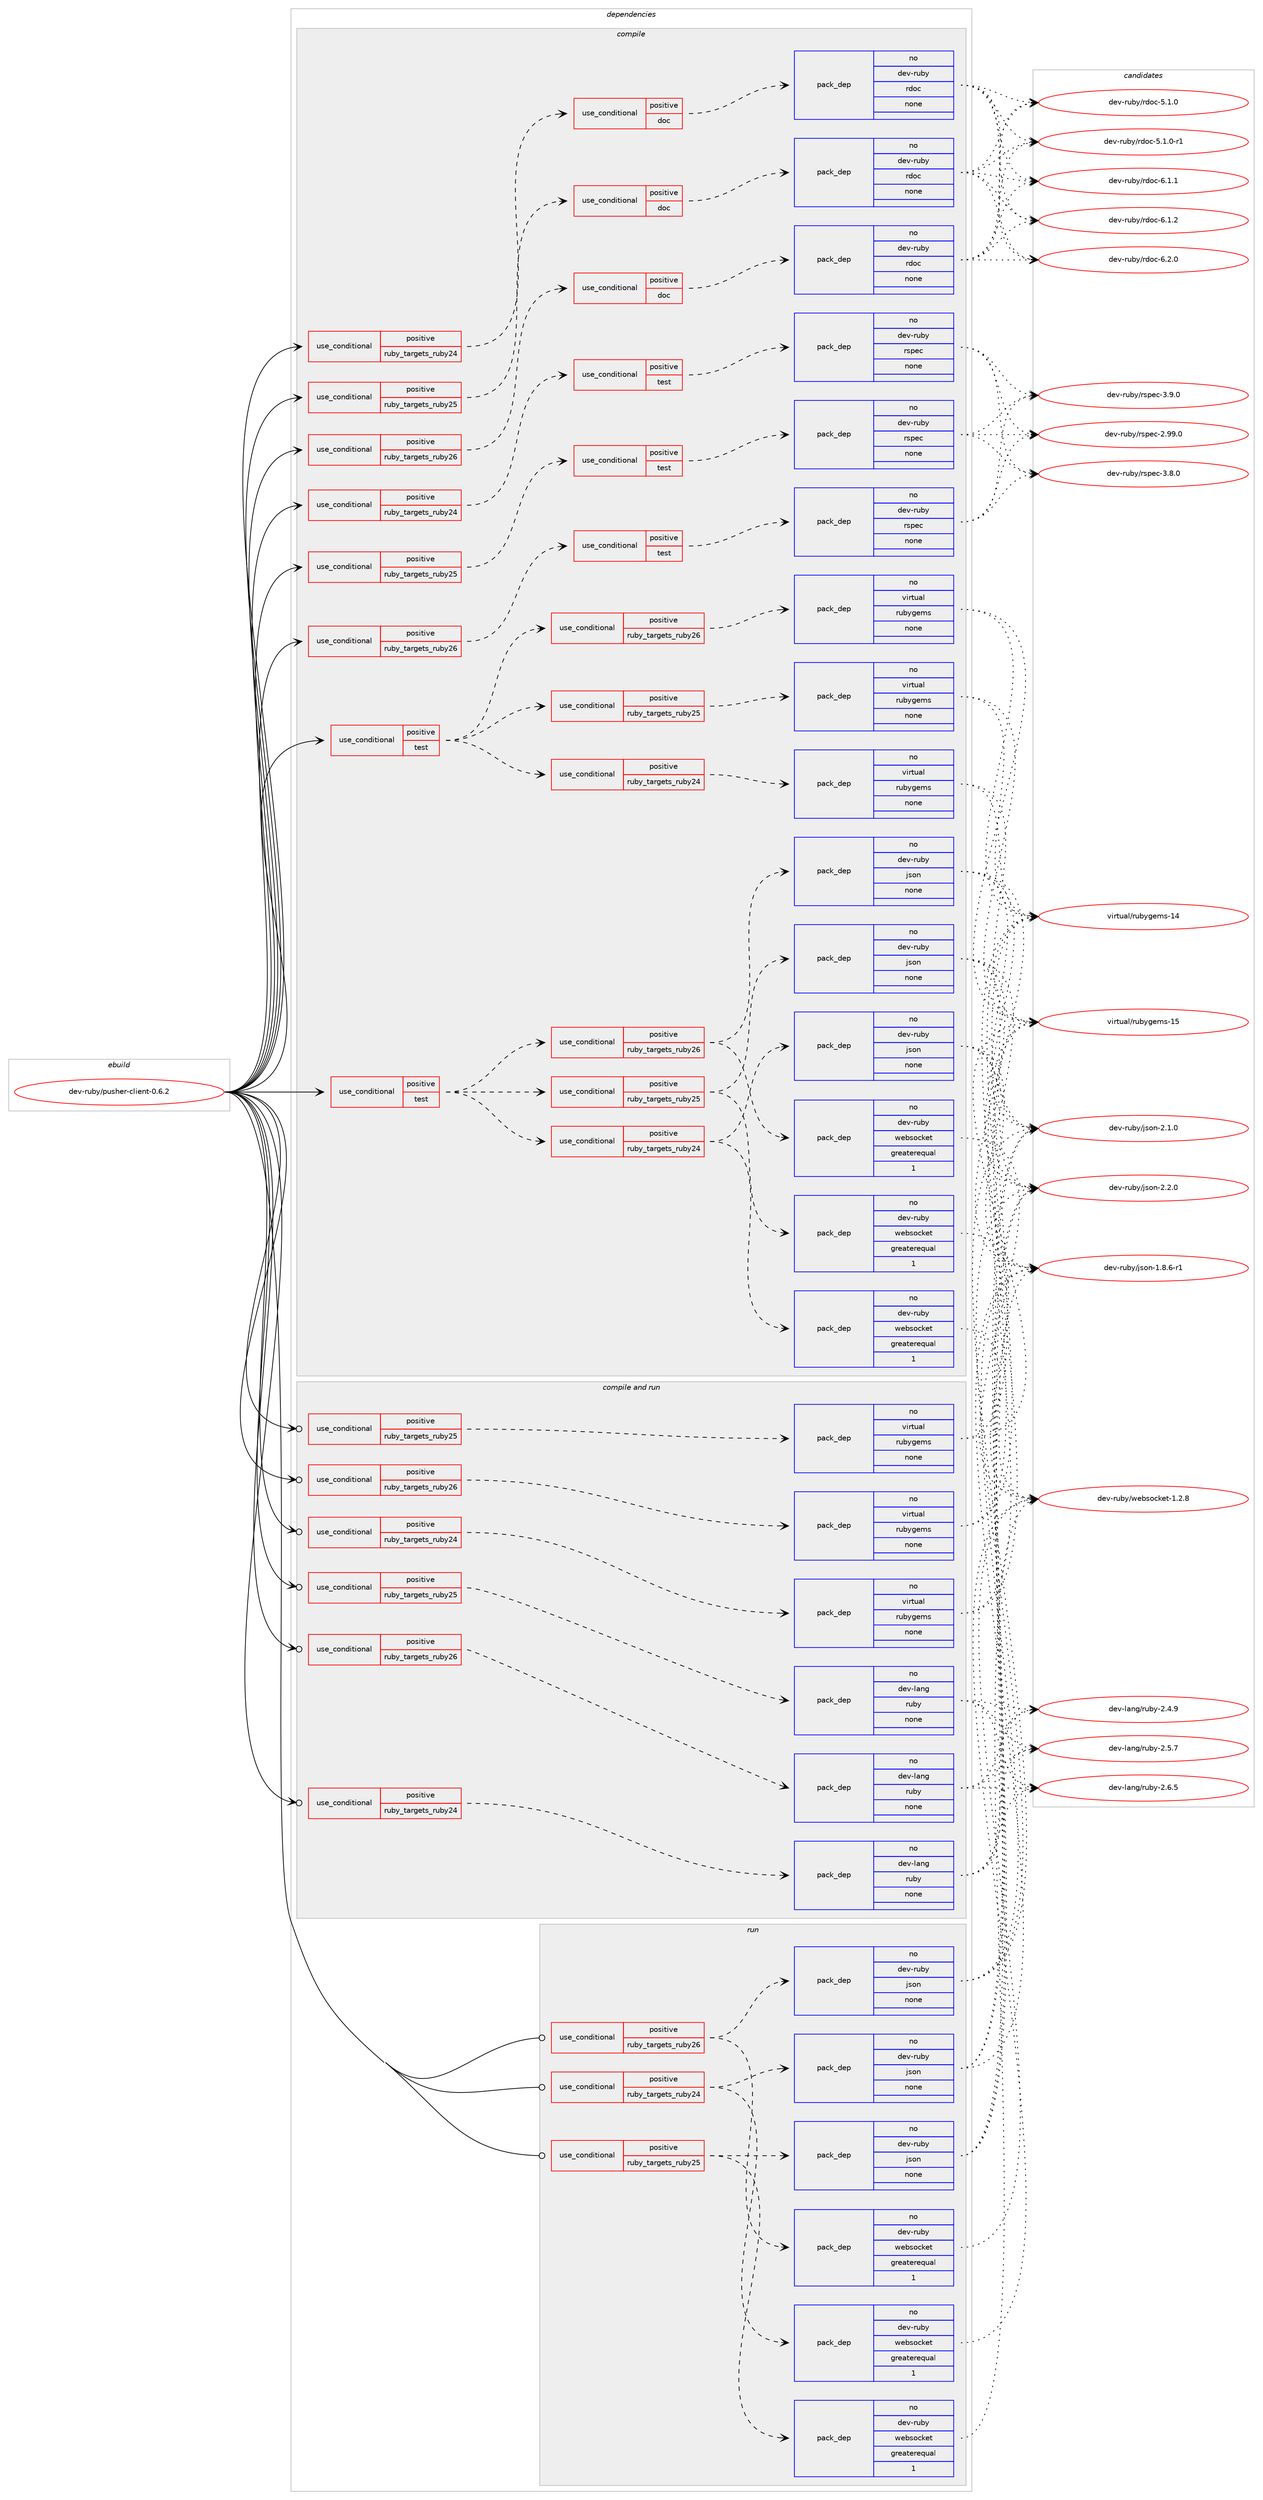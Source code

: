 digraph prolog {

# *************
# Graph options
# *************

newrank=true;
concentrate=true;
compound=true;
graph [rankdir=LR,fontname=Helvetica,fontsize=10,ranksep=1.5];#, ranksep=2.5, nodesep=0.2];
edge  [arrowhead=vee];
node  [fontname=Helvetica,fontsize=10];

# **********
# The ebuild
# **********

subgraph cluster_leftcol {
color=gray;
rank=same;
label=<<i>ebuild</i>>;
id [label="dev-ruby/pusher-client-0.6.2", color=red, width=4, href="../dev-ruby/pusher-client-0.6.2.svg"];
}

# ****************
# The dependencies
# ****************

subgraph cluster_midcol {
color=gray;
label=<<i>dependencies</i>>;
subgraph cluster_compile {
fillcolor="#eeeeee";
style=filled;
label=<<i>compile</i>>;
subgraph cond171045 {
dependency701891 [label=<<TABLE BORDER="0" CELLBORDER="1" CELLSPACING="0" CELLPADDING="4"><TR><TD ROWSPAN="3" CELLPADDING="10">use_conditional</TD></TR><TR><TD>positive</TD></TR><TR><TD>ruby_targets_ruby24</TD></TR></TABLE>>, shape=none, color=red];
subgraph cond171046 {
dependency701892 [label=<<TABLE BORDER="0" CELLBORDER="1" CELLSPACING="0" CELLPADDING="4"><TR><TD ROWSPAN="3" CELLPADDING="10">use_conditional</TD></TR><TR><TD>positive</TD></TR><TR><TD>doc</TD></TR></TABLE>>, shape=none, color=red];
subgraph pack518816 {
dependency701893 [label=<<TABLE BORDER="0" CELLBORDER="1" CELLSPACING="0" CELLPADDING="4" WIDTH="220"><TR><TD ROWSPAN="6" CELLPADDING="30">pack_dep</TD></TR><TR><TD WIDTH="110">no</TD></TR><TR><TD>dev-ruby</TD></TR><TR><TD>rdoc</TD></TR><TR><TD>none</TD></TR><TR><TD></TD></TR></TABLE>>, shape=none, color=blue];
}
dependency701892:e -> dependency701893:w [weight=20,style="dashed",arrowhead="vee"];
}
dependency701891:e -> dependency701892:w [weight=20,style="dashed",arrowhead="vee"];
}
id:e -> dependency701891:w [weight=20,style="solid",arrowhead="vee"];
subgraph cond171047 {
dependency701894 [label=<<TABLE BORDER="0" CELLBORDER="1" CELLSPACING="0" CELLPADDING="4"><TR><TD ROWSPAN="3" CELLPADDING="10">use_conditional</TD></TR><TR><TD>positive</TD></TR><TR><TD>ruby_targets_ruby24</TD></TR></TABLE>>, shape=none, color=red];
subgraph cond171048 {
dependency701895 [label=<<TABLE BORDER="0" CELLBORDER="1" CELLSPACING="0" CELLPADDING="4"><TR><TD ROWSPAN="3" CELLPADDING="10">use_conditional</TD></TR><TR><TD>positive</TD></TR><TR><TD>test</TD></TR></TABLE>>, shape=none, color=red];
subgraph pack518817 {
dependency701896 [label=<<TABLE BORDER="0" CELLBORDER="1" CELLSPACING="0" CELLPADDING="4" WIDTH="220"><TR><TD ROWSPAN="6" CELLPADDING="30">pack_dep</TD></TR><TR><TD WIDTH="110">no</TD></TR><TR><TD>dev-ruby</TD></TR><TR><TD>rspec</TD></TR><TR><TD>none</TD></TR><TR><TD></TD></TR></TABLE>>, shape=none, color=blue];
}
dependency701895:e -> dependency701896:w [weight=20,style="dashed",arrowhead="vee"];
}
dependency701894:e -> dependency701895:w [weight=20,style="dashed",arrowhead="vee"];
}
id:e -> dependency701894:w [weight=20,style="solid",arrowhead="vee"];
subgraph cond171049 {
dependency701897 [label=<<TABLE BORDER="0" CELLBORDER="1" CELLSPACING="0" CELLPADDING="4"><TR><TD ROWSPAN="3" CELLPADDING="10">use_conditional</TD></TR><TR><TD>positive</TD></TR><TR><TD>ruby_targets_ruby25</TD></TR></TABLE>>, shape=none, color=red];
subgraph cond171050 {
dependency701898 [label=<<TABLE BORDER="0" CELLBORDER="1" CELLSPACING="0" CELLPADDING="4"><TR><TD ROWSPAN="3" CELLPADDING="10">use_conditional</TD></TR><TR><TD>positive</TD></TR><TR><TD>doc</TD></TR></TABLE>>, shape=none, color=red];
subgraph pack518818 {
dependency701899 [label=<<TABLE BORDER="0" CELLBORDER="1" CELLSPACING="0" CELLPADDING="4" WIDTH="220"><TR><TD ROWSPAN="6" CELLPADDING="30">pack_dep</TD></TR><TR><TD WIDTH="110">no</TD></TR><TR><TD>dev-ruby</TD></TR><TR><TD>rdoc</TD></TR><TR><TD>none</TD></TR><TR><TD></TD></TR></TABLE>>, shape=none, color=blue];
}
dependency701898:e -> dependency701899:w [weight=20,style="dashed",arrowhead="vee"];
}
dependency701897:e -> dependency701898:w [weight=20,style="dashed",arrowhead="vee"];
}
id:e -> dependency701897:w [weight=20,style="solid",arrowhead="vee"];
subgraph cond171051 {
dependency701900 [label=<<TABLE BORDER="0" CELLBORDER="1" CELLSPACING="0" CELLPADDING="4"><TR><TD ROWSPAN="3" CELLPADDING="10">use_conditional</TD></TR><TR><TD>positive</TD></TR><TR><TD>ruby_targets_ruby25</TD></TR></TABLE>>, shape=none, color=red];
subgraph cond171052 {
dependency701901 [label=<<TABLE BORDER="0" CELLBORDER="1" CELLSPACING="0" CELLPADDING="4"><TR><TD ROWSPAN="3" CELLPADDING="10">use_conditional</TD></TR><TR><TD>positive</TD></TR><TR><TD>test</TD></TR></TABLE>>, shape=none, color=red];
subgraph pack518819 {
dependency701902 [label=<<TABLE BORDER="0" CELLBORDER="1" CELLSPACING="0" CELLPADDING="4" WIDTH="220"><TR><TD ROWSPAN="6" CELLPADDING="30">pack_dep</TD></TR><TR><TD WIDTH="110">no</TD></TR><TR><TD>dev-ruby</TD></TR><TR><TD>rspec</TD></TR><TR><TD>none</TD></TR><TR><TD></TD></TR></TABLE>>, shape=none, color=blue];
}
dependency701901:e -> dependency701902:w [weight=20,style="dashed",arrowhead="vee"];
}
dependency701900:e -> dependency701901:w [weight=20,style="dashed",arrowhead="vee"];
}
id:e -> dependency701900:w [weight=20,style="solid",arrowhead="vee"];
subgraph cond171053 {
dependency701903 [label=<<TABLE BORDER="0" CELLBORDER="1" CELLSPACING="0" CELLPADDING="4"><TR><TD ROWSPAN="3" CELLPADDING="10">use_conditional</TD></TR><TR><TD>positive</TD></TR><TR><TD>ruby_targets_ruby26</TD></TR></TABLE>>, shape=none, color=red];
subgraph cond171054 {
dependency701904 [label=<<TABLE BORDER="0" CELLBORDER="1" CELLSPACING="0" CELLPADDING="4"><TR><TD ROWSPAN="3" CELLPADDING="10">use_conditional</TD></TR><TR><TD>positive</TD></TR><TR><TD>doc</TD></TR></TABLE>>, shape=none, color=red];
subgraph pack518820 {
dependency701905 [label=<<TABLE BORDER="0" CELLBORDER="1" CELLSPACING="0" CELLPADDING="4" WIDTH="220"><TR><TD ROWSPAN="6" CELLPADDING="30">pack_dep</TD></TR><TR><TD WIDTH="110">no</TD></TR><TR><TD>dev-ruby</TD></TR><TR><TD>rdoc</TD></TR><TR><TD>none</TD></TR><TR><TD></TD></TR></TABLE>>, shape=none, color=blue];
}
dependency701904:e -> dependency701905:w [weight=20,style="dashed",arrowhead="vee"];
}
dependency701903:e -> dependency701904:w [weight=20,style="dashed",arrowhead="vee"];
}
id:e -> dependency701903:w [weight=20,style="solid",arrowhead="vee"];
subgraph cond171055 {
dependency701906 [label=<<TABLE BORDER="0" CELLBORDER="1" CELLSPACING="0" CELLPADDING="4"><TR><TD ROWSPAN="3" CELLPADDING="10">use_conditional</TD></TR><TR><TD>positive</TD></TR><TR><TD>ruby_targets_ruby26</TD></TR></TABLE>>, shape=none, color=red];
subgraph cond171056 {
dependency701907 [label=<<TABLE BORDER="0" CELLBORDER="1" CELLSPACING="0" CELLPADDING="4"><TR><TD ROWSPAN="3" CELLPADDING="10">use_conditional</TD></TR><TR><TD>positive</TD></TR><TR><TD>test</TD></TR></TABLE>>, shape=none, color=red];
subgraph pack518821 {
dependency701908 [label=<<TABLE BORDER="0" CELLBORDER="1" CELLSPACING="0" CELLPADDING="4" WIDTH="220"><TR><TD ROWSPAN="6" CELLPADDING="30">pack_dep</TD></TR><TR><TD WIDTH="110">no</TD></TR><TR><TD>dev-ruby</TD></TR><TR><TD>rspec</TD></TR><TR><TD>none</TD></TR><TR><TD></TD></TR></TABLE>>, shape=none, color=blue];
}
dependency701907:e -> dependency701908:w [weight=20,style="dashed",arrowhead="vee"];
}
dependency701906:e -> dependency701907:w [weight=20,style="dashed",arrowhead="vee"];
}
id:e -> dependency701906:w [weight=20,style="solid",arrowhead="vee"];
subgraph cond171057 {
dependency701909 [label=<<TABLE BORDER="0" CELLBORDER="1" CELLSPACING="0" CELLPADDING="4"><TR><TD ROWSPAN="3" CELLPADDING="10">use_conditional</TD></TR><TR><TD>positive</TD></TR><TR><TD>test</TD></TR></TABLE>>, shape=none, color=red];
subgraph cond171058 {
dependency701910 [label=<<TABLE BORDER="0" CELLBORDER="1" CELLSPACING="0" CELLPADDING="4"><TR><TD ROWSPAN="3" CELLPADDING="10">use_conditional</TD></TR><TR><TD>positive</TD></TR><TR><TD>ruby_targets_ruby24</TD></TR></TABLE>>, shape=none, color=red];
subgraph pack518822 {
dependency701911 [label=<<TABLE BORDER="0" CELLBORDER="1" CELLSPACING="0" CELLPADDING="4" WIDTH="220"><TR><TD ROWSPAN="6" CELLPADDING="30">pack_dep</TD></TR><TR><TD WIDTH="110">no</TD></TR><TR><TD>dev-ruby</TD></TR><TR><TD>websocket</TD></TR><TR><TD>greaterequal</TD></TR><TR><TD>1</TD></TR></TABLE>>, shape=none, color=blue];
}
dependency701910:e -> dependency701911:w [weight=20,style="dashed",arrowhead="vee"];
subgraph pack518823 {
dependency701912 [label=<<TABLE BORDER="0" CELLBORDER="1" CELLSPACING="0" CELLPADDING="4" WIDTH="220"><TR><TD ROWSPAN="6" CELLPADDING="30">pack_dep</TD></TR><TR><TD WIDTH="110">no</TD></TR><TR><TD>dev-ruby</TD></TR><TR><TD>json</TD></TR><TR><TD>none</TD></TR><TR><TD></TD></TR></TABLE>>, shape=none, color=blue];
}
dependency701910:e -> dependency701912:w [weight=20,style="dashed",arrowhead="vee"];
}
dependency701909:e -> dependency701910:w [weight=20,style="dashed",arrowhead="vee"];
subgraph cond171059 {
dependency701913 [label=<<TABLE BORDER="0" CELLBORDER="1" CELLSPACING="0" CELLPADDING="4"><TR><TD ROWSPAN="3" CELLPADDING="10">use_conditional</TD></TR><TR><TD>positive</TD></TR><TR><TD>ruby_targets_ruby25</TD></TR></TABLE>>, shape=none, color=red];
subgraph pack518824 {
dependency701914 [label=<<TABLE BORDER="0" CELLBORDER="1" CELLSPACING="0" CELLPADDING="4" WIDTH="220"><TR><TD ROWSPAN="6" CELLPADDING="30">pack_dep</TD></TR><TR><TD WIDTH="110">no</TD></TR><TR><TD>dev-ruby</TD></TR><TR><TD>websocket</TD></TR><TR><TD>greaterequal</TD></TR><TR><TD>1</TD></TR></TABLE>>, shape=none, color=blue];
}
dependency701913:e -> dependency701914:w [weight=20,style="dashed",arrowhead="vee"];
subgraph pack518825 {
dependency701915 [label=<<TABLE BORDER="0" CELLBORDER="1" CELLSPACING="0" CELLPADDING="4" WIDTH="220"><TR><TD ROWSPAN="6" CELLPADDING="30">pack_dep</TD></TR><TR><TD WIDTH="110">no</TD></TR><TR><TD>dev-ruby</TD></TR><TR><TD>json</TD></TR><TR><TD>none</TD></TR><TR><TD></TD></TR></TABLE>>, shape=none, color=blue];
}
dependency701913:e -> dependency701915:w [weight=20,style="dashed",arrowhead="vee"];
}
dependency701909:e -> dependency701913:w [weight=20,style="dashed",arrowhead="vee"];
subgraph cond171060 {
dependency701916 [label=<<TABLE BORDER="0" CELLBORDER="1" CELLSPACING="0" CELLPADDING="4"><TR><TD ROWSPAN="3" CELLPADDING="10">use_conditional</TD></TR><TR><TD>positive</TD></TR><TR><TD>ruby_targets_ruby26</TD></TR></TABLE>>, shape=none, color=red];
subgraph pack518826 {
dependency701917 [label=<<TABLE BORDER="0" CELLBORDER="1" CELLSPACING="0" CELLPADDING="4" WIDTH="220"><TR><TD ROWSPAN="6" CELLPADDING="30">pack_dep</TD></TR><TR><TD WIDTH="110">no</TD></TR><TR><TD>dev-ruby</TD></TR><TR><TD>websocket</TD></TR><TR><TD>greaterequal</TD></TR><TR><TD>1</TD></TR></TABLE>>, shape=none, color=blue];
}
dependency701916:e -> dependency701917:w [weight=20,style="dashed",arrowhead="vee"];
subgraph pack518827 {
dependency701918 [label=<<TABLE BORDER="0" CELLBORDER="1" CELLSPACING="0" CELLPADDING="4" WIDTH="220"><TR><TD ROWSPAN="6" CELLPADDING="30">pack_dep</TD></TR><TR><TD WIDTH="110">no</TD></TR><TR><TD>dev-ruby</TD></TR><TR><TD>json</TD></TR><TR><TD>none</TD></TR><TR><TD></TD></TR></TABLE>>, shape=none, color=blue];
}
dependency701916:e -> dependency701918:w [weight=20,style="dashed",arrowhead="vee"];
}
dependency701909:e -> dependency701916:w [weight=20,style="dashed",arrowhead="vee"];
}
id:e -> dependency701909:w [weight=20,style="solid",arrowhead="vee"];
subgraph cond171061 {
dependency701919 [label=<<TABLE BORDER="0" CELLBORDER="1" CELLSPACING="0" CELLPADDING="4"><TR><TD ROWSPAN="3" CELLPADDING="10">use_conditional</TD></TR><TR><TD>positive</TD></TR><TR><TD>test</TD></TR></TABLE>>, shape=none, color=red];
subgraph cond171062 {
dependency701920 [label=<<TABLE BORDER="0" CELLBORDER="1" CELLSPACING="0" CELLPADDING="4"><TR><TD ROWSPAN="3" CELLPADDING="10">use_conditional</TD></TR><TR><TD>positive</TD></TR><TR><TD>ruby_targets_ruby24</TD></TR></TABLE>>, shape=none, color=red];
subgraph pack518828 {
dependency701921 [label=<<TABLE BORDER="0" CELLBORDER="1" CELLSPACING="0" CELLPADDING="4" WIDTH="220"><TR><TD ROWSPAN="6" CELLPADDING="30">pack_dep</TD></TR><TR><TD WIDTH="110">no</TD></TR><TR><TD>virtual</TD></TR><TR><TD>rubygems</TD></TR><TR><TD>none</TD></TR><TR><TD></TD></TR></TABLE>>, shape=none, color=blue];
}
dependency701920:e -> dependency701921:w [weight=20,style="dashed",arrowhead="vee"];
}
dependency701919:e -> dependency701920:w [weight=20,style="dashed",arrowhead="vee"];
subgraph cond171063 {
dependency701922 [label=<<TABLE BORDER="0" CELLBORDER="1" CELLSPACING="0" CELLPADDING="4"><TR><TD ROWSPAN="3" CELLPADDING="10">use_conditional</TD></TR><TR><TD>positive</TD></TR><TR><TD>ruby_targets_ruby25</TD></TR></TABLE>>, shape=none, color=red];
subgraph pack518829 {
dependency701923 [label=<<TABLE BORDER="0" CELLBORDER="1" CELLSPACING="0" CELLPADDING="4" WIDTH="220"><TR><TD ROWSPAN="6" CELLPADDING="30">pack_dep</TD></TR><TR><TD WIDTH="110">no</TD></TR><TR><TD>virtual</TD></TR><TR><TD>rubygems</TD></TR><TR><TD>none</TD></TR><TR><TD></TD></TR></TABLE>>, shape=none, color=blue];
}
dependency701922:e -> dependency701923:w [weight=20,style="dashed",arrowhead="vee"];
}
dependency701919:e -> dependency701922:w [weight=20,style="dashed",arrowhead="vee"];
subgraph cond171064 {
dependency701924 [label=<<TABLE BORDER="0" CELLBORDER="1" CELLSPACING="0" CELLPADDING="4"><TR><TD ROWSPAN="3" CELLPADDING="10">use_conditional</TD></TR><TR><TD>positive</TD></TR><TR><TD>ruby_targets_ruby26</TD></TR></TABLE>>, shape=none, color=red];
subgraph pack518830 {
dependency701925 [label=<<TABLE BORDER="0" CELLBORDER="1" CELLSPACING="0" CELLPADDING="4" WIDTH="220"><TR><TD ROWSPAN="6" CELLPADDING="30">pack_dep</TD></TR><TR><TD WIDTH="110">no</TD></TR><TR><TD>virtual</TD></TR><TR><TD>rubygems</TD></TR><TR><TD>none</TD></TR><TR><TD></TD></TR></TABLE>>, shape=none, color=blue];
}
dependency701924:e -> dependency701925:w [weight=20,style="dashed",arrowhead="vee"];
}
dependency701919:e -> dependency701924:w [weight=20,style="dashed",arrowhead="vee"];
}
id:e -> dependency701919:w [weight=20,style="solid",arrowhead="vee"];
}
subgraph cluster_compileandrun {
fillcolor="#eeeeee";
style=filled;
label=<<i>compile and run</i>>;
subgraph cond171065 {
dependency701926 [label=<<TABLE BORDER="0" CELLBORDER="1" CELLSPACING="0" CELLPADDING="4"><TR><TD ROWSPAN="3" CELLPADDING="10">use_conditional</TD></TR><TR><TD>positive</TD></TR><TR><TD>ruby_targets_ruby24</TD></TR></TABLE>>, shape=none, color=red];
subgraph pack518831 {
dependency701927 [label=<<TABLE BORDER="0" CELLBORDER="1" CELLSPACING="0" CELLPADDING="4" WIDTH="220"><TR><TD ROWSPAN="6" CELLPADDING="30">pack_dep</TD></TR><TR><TD WIDTH="110">no</TD></TR><TR><TD>dev-lang</TD></TR><TR><TD>ruby</TD></TR><TR><TD>none</TD></TR><TR><TD></TD></TR></TABLE>>, shape=none, color=blue];
}
dependency701926:e -> dependency701927:w [weight=20,style="dashed",arrowhead="vee"];
}
id:e -> dependency701926:w [weight=20,style="solid",arrowhead="odotvee"];
subgraph cond171066 {
dependency701928 [label=<<TABLE BORDER="0" CELLBORDER="1" CELLSPACING="0" CELLPADDING="4"><TR><TD ROWSPAN="3" CELLPADDING="10">use_conditional</TD></TR><TR><TD>positive</TD></TR><TR><TD>ruby_targets_ruby24</TD></TR></TABLE>>, shape=none, color=red];
subgraph pack518832 {
dependency701929 [label=<<TABLE BORDER="0" CELLBORDER="1" CELLSPACING="0" CELLPADDING="4" WIDTH="220"><TR><TD ROWSPAN="6" CELLPADDING="30">pack_dep</TD></TR><TR><TD WIDTH="110">no</TD></TR><TR><TD>virtual</TD></TR><TR><TD>rubygems</TD></TR><TR><TD>none</TD></TR><TR><TD></TD></TR></TABLE>>, shape=none, color=blue];
}
dependency701928:e -> dependency701929:w [weight=20,style="dashed",arrowhead="vee"];
}
id:e -> dependency701928:w [weight=20,style="solid",arrowhead="odotvee"];
subgraph cond171067 {
dependency701930 [label=<<TABLE BORDER="0" CELLBORDER="1" CELLSPACING="0" CELLPADDING="4"><TR><TD ROWSPAN="3" CELLPADDING="10">use_conditional</TD></TR><TR><TD>positive</TD></TR><TR><TD>ruby_targets_ruby25</TD></TR></TABLE>>, shape=none, color=red];
subgraph pack518833 {
dependency701931 [label=<<TABLE BORDER="0" CELLBORDER="1" CELLSPACING="0" CELLPADDING="4" WIDTH="220"><TR><TD ROWSPAN="6" CELLPADDING="30">pack_dep</TD></TR><TR><TD WIDTH="110">no</TD></TR><TR><TD>dev-lang</TD></TR><TR><TD>ruby</TD></TR><TR><TD>none</TD></TR><TR><TD></TD></TR></TABLE>>, shape=none, color=blue];
}
dependency701930:e -> dependency701931:w [weight=20,style="dashed",arrowhead="vee"];
}
id:e -> dependency701930:w [weight=20,style="solid",arrowhead="odotvee"];
subgraph cond171068 {
dependency701932 [label=<<TABLE BORDER="0" CELLBORDER="1" CELLSPACING="0" CELLPADDING="4"><TR><TD ROWSPAN="3" CELLPADDING="10">use_conditional</TD></TR><TR><TD>positive</TD></TR><TR><TD>ruby_targets_ruby25</TD></TR></TABLE>>, shape=none, color=red];
subgraph pack518834 {
dependency701933 [label=<<TABLE BORDER="0" CELLBORDER="1" CELLSPACING="0" CELLPADDING="4" WIDTH="220"><TR><TD ROWSPAN="6" CELLPADDING="30">pack_dep</TD></TR><TR><TD WIDTH="110">no</TD></TR><TR><TD>virtual</TD></TR><TR><TD>rubygems</TD></TR><TR><TD>none</TD></TR><TR><TD></TD></TR></TABLE>>, shape=none, color=blue];
}
dependency701932:e -> dependency701933:w [weight=20,style="dashed",arrowhead="vee"];
}
id:e -> dependency701932:w [weight=20,style="solid",arrowhead="odotvee"];
subgraph cond171069 {
dependency701934 [label=<<TABLE BORDER="0" CELLBORDER="1" CELLSPACING="0" CELLPADDING="4"><TR><TD ROWSPAN="3" CELLPADDING="10">use_conditional</TD></TR><TR><TD>positive</TD></TR><TR><TD>ruby_targets_ruby26</TD></TR></TABLE>>, shape=none, color=red];
subgraph pack518835 {
dependency701935 [label=<<TABLE BORDER="0" CELLBORDER="1" CELLSPACING="0" CELLPADDING="4" WIDTH="220"><TR><TD ROWSPAN="6" CELLPADDING="30">pack_dep</TD></TR><TR><TD WIDTH="110">no</TD></TR><TR><TD>dev-lang</TD></TR><TR><TD>ruby</TD></TR><TR><TD>none</TD></TR><TR><TD></TD></TR></TABLE>>, shape=none, color=blue];
}
dependency701934:e -> dependency701935:w [weight=20,style="dashed",arrowhead="vee"];
}
id:e -> dependency701934:w [weight=20,style="solid",arrowhead="odotvee"];
subgraph cond171070 {
dependency701936 [label=<<TABLE BORDER="0" CELLBORDER="1" CELLSPACING="0" CELLPADDING="4"><TR><TD ROWSPAN="3" CELLPADDING="10">use_conditional</TD></TR><TR><TD>positive</TD></TR><TR><TD>ruby_targets_ruby26</TD></TR></TABLE>>, shape=none, color=red];
subgraph pack518836 {
dependency701937 [label=<<TABLE BORDER="0" CELLBORDER="1" CELLSPACING="0" CELLPADDING="4" WIDTH="220"><TR><TD ROWSPAN="6" CELLPADDING="30">pack_dep</TD></TR><TR><TD WIDTH="110">no</TD></TR><TR><TD>virtual</TD></TR><TR><TD>rubygems</TD></TR><TR><TD>none</TD></TR><TR><TD></TD></TR></TABLE>>, shape=none, color=blue];
}
dependency701936:e -> dependency701937:w [weight=20,style="dashed",arrowhead="vee"];
}
id:e -> dependency701936:w [weight=20,style="solid",arrowhead="odotvee"];
}
subgraph cluster_run {
fillcolor="#eeeeee";
style=filled;
label=<<i>run</i>>;
subgraph cond171071 {
dependency701938 [label=<<TABLE BORDER="0" CELLBORDER="1" CELLSPACING="0" CELLPADDING="4"><TR><TD ROWSPAN="3" CELLPADDING="10">use_conditional</TD></TR><TR><TD>positive</TD></TR><TR><TD>ruby_targets_ruby24</TD></TR></TABLE>>, shape=none, color=red];
subgraph pack518837 {
dependency701939 [label=<<TABLE BORDER="0" CELLBORDER="1" CELLSPACING="0" CELLPADDING="4" WIDTH="220"><TR><TD ROWSPAN="6" CELLPADDING="30">pack_dep</TD></TR><TR><TD WIDTH="110">no</TD></TR><TR><TD>dev-ruby</TD></TR><TR><TD>websocket</TD></TR><TR><TD>greaterequal</TD></TR><TR><TD>1</TD></TR></TABLE>>, shape=none, color=blue];
}
dependency701938:e -> dependency701939:w [weight=20,style="dashed",arrowhead="vee"];
subgraph pack518838 {
dependency701940 [label=<<TABLE BORDER="0" CELLBORDER="1" CELLSPACING="0" CELLPADDING="4" WIDTH="220"><TR><TD ROWSPAN="6" CELLPADDING="30">pack_dep</TD></TR><TR><TD WIDTH="110">no</TD></TR><TR><TD>dev-ruby</TD></TR><TR><TD>json</TD></TR><TR><TD>none</TD></TR><TR><TD></TD></TR></TABLE>>, shape=none, color=blue];
}
dependency701938:e -> dependency701940:w [weight=20,style="dashed",arrowhead="vee"];
}
id:e -> dependency701938:w [weight=20,style="solid",arrowhead="odot"];
subgraph cond171072 {
dependency701941 [label=<<TABLE BORDER="0" CELLBORDER="1" CELLSPACING="0" CELLPADDING="4"><TR><TD ROWSPAN="3" CELLPADDING="10">use_conditional</TD></TR><TR><TD>positive</TD></TR><TR><TD>ruby_targets_ruby25</TD></TR></TABLE>>, shape=none, color=red];
subgraph pack518839 {
dependency701942 [label=<<TABLE BORDER="0" CELLBORDER="1" CELLSPACING="0" CELLPADDING="4" WIDTH="220"><TR><TD ROWSPAN="6" CELLPADDING="30">pack_dep</TD></TR><TR><TD WIDTH="110">no</TD></TR><TR><TD>dev-ruby</TD></TR><TR><TD>websocket</TD></TR><TR><TD>greaterequal</TD></TR><TR><TD>1</TD></TR></TABLE>>, shape=none, color=blue];
}
dependency701941:e -> dependency701942:w [weight=20,style="dashed",arrowhead="vee"];
subgraph pack518840 {
dependency701943 [label=<<TABLE BORDER="0" CELLBORDER="1" CELLSPACING="0" CELLPADDING="4" WIDTH="220"><TR><TD ROWSPAN="6" CELLPADDING="30">pack_dep</TD></TR><TR><TD WIDTH="110">no</TD></TR><TR><TD>dev-ruby</TD></TR><TR><TD>json</TD></TR><TR><TD>none</TD></TR><TR><TD></TD></TR></TABLE>>, shape=none, color=blue];
}
dependency701941:e -> dependency701943:w [weight=20,style="dashed",arrowhead="vee"];
}
id:e -> dependency701941:w [weight=20,style="solid",arrowhead="odot"];
subgraph cond171073 {
dependency701944 [label=<<TABLE BORDER="0" CELLBORDER="1" CELLSPACING="0" CELLPADDING="4"><TR><TD ROWSPAN="3" CELLPADDING="10">use_conditional</TD></TR><TR><TD>positive</TD></TR><TR><TD>ruby_targets_ruby26</TD></TR></TABLE>>, shape=none, color=red];
subgraph pack518841 {
dependency701945 [label=<<TABLE BORDER="0" CELLBORDER="1" CELLSPACING="0" CELLPADDING="4" WIDTH="220"><TR><TD ROWSPAN="6" CELLPADDING="30">pack_dep</TD></TR><TR><TD WIDTH="110">no</TD></TR><TR><TD>dev-ruby</TD></TR><TR><TD>websocket</TD></TR><TR><TD>greaterequal</TD></TR><TR><TD>1</TD></TR></TABLE>>, shape=none, color=blue];
}
dependency701944:e -> dependency701945:w [weight=20,style="dashed",arrowhead="vee"];
subgraph pack518842 {
dependency701946 [label=<<TABLE BORDER="0" CELLBORDER="1" CELLSPACING="0" CELLPADDING="4" WIDTH="220"><TR><TD ROWSPAN="6" CELLPADDING="30">pack_dep</TD></TR><TR><TD WIDTH="110">no</TD></TR><TR><TD>dev-ruby</TD></TR><TR><TD>json</TD></TR><TR><TD>none</TD></TR><TR><TD></TD></TR></TABLE>>, shape=none, color=blue];
}
dependency701944:e -> dependency701946:w [weight=20,style="dashed",arrowhead="vee"];
}
id:e -> dependency701944:w [weight=20,style="solid",arrowhead="odot"];
}
}

# **************
# The candidates
# **************

subgraph cluster_choices {
rank=same;
color=gray;
label=<<i>candidates</i>>;

subgraph choice518816 {
color=black;
nodesep=1;
choice10010111845114117981214711410011199455346494648 [label="dev-ruby/rdoc-5.1.0", color=red, width=4,href="../dev-ruby/rdoc-5.1.0.svg"];
choice100101118451141179812147114100111994553464946484511449 [label="dev-ruby/rdoc-5.1.0-r1", color=red, width=4,href="../dev-ruby/rdoc-5.1.0-r1.svg"];
choice10010111845114117981214711410011199455446494649 [label="dev-ruby/rdoc-6.1.1", color=red, width=4,href="../dev-ruby/rdoc-6.1.1.svg"];
choice10010111845114117981214711410011199455446494650 [label="dev-ruby/rdoc-6.1.2", color=red, width=4,href="../dev-ruby/rdoc-6.1.2.svg"];
choice10010111845114117981214711410011199455446504648 [label="dev-ruby/rdoc-6.2.0", color=red, width=4,href="../dev-ruby/rdoc-6.2.0.svg"];
dependency701893:e -> choice10010111845114117981214711410011199455346494648:w [style=dotted,weight="100"];
dependency701893:e -> choice100101118451141179812147114100111994553464946484511449:w [style=dotted,weight="100"];
dependency701893:e -> choice10010111845114117981214711410011199455446494649:w [style=dotted,weight="100"];
dependency701893:e -> choice10010111845114117981214711410011199455446494650:w [style=dotted,weight="100"];
dependency701893:e -> choice10010111845114117981214711410011199455446504648:w [style=dotted,weight="100"];
}
subgraph choice518817 {
color=black;
nodesep=1;
choice1001011184511411798121471141151121019945504657574648 [label="dev-ruby/rspec-2.99.0", color=red, width=4,href="../dev-ruby/rspec-2.99.0.svg"];
choice10010111845114117981214711411511210199455146564648 [label="dev-ruby/rspec-3.8.0", color=red, width=4,href="../dev-ruby/rspec-3.8.0.svg"];
choice10010111845114117981214711411511210199455146574648 [label="dev-ruby/rspec-3.9.0", color=red, width=4,href="../dev-ruby/rspec-3.9.0.svg"];
dependency701896:e -> choice1001011184511411798121471141151121019945504657574648:w [style=dotted,weight="100"];
dependency701896:e -> choice10010111845114117981214711411511210199455146564648:w [style=dotted,weight="100"];
dependency701896:e -> choice10010111845114117981214711411511210199455146574648:w [style=dotted,weight="100"];
}
subgraph choice518818 {
color=black;
nodesep=1;
choice10010111845114117981214711410011199455346494648 [label="dev-ruby/rdoc-5.1.0", color=red, width=4,href="../dev-ruby/rdoc-5.1.0.svg"];
choice100101118451141179812147114100111994553464946484511449 [label="dev-ruby/rdoc-5.1.0-r1", color=red, width=4,href="../dev-ruby/rdoc-5.1.0-r1.svg"];
choice10010111845114117981214711410011199455446494649 [label="dev-ruby/rdoc-6.1.1", color=red, width=4,href="../dev-ruby/rdoc-6.1.1.svg"];
choice10010111845114117981214711410011199455446494650 [label="dev-ruby/rdoc-6.1.2", color=red, width=4,href="../dev-ruby/rdoc-6.1.2.svg"];
choice10010111845114117981214711410011199455446504648 [label="dev-ruby/rdoc-6.2.0", color=red, width=4,href="../dev-ruby/rdoc-6.2.0.svg"];
dependency701899:e -> choice10010111845114117981214711410011199455346494648:w [style=dotted,weight="100"];
dependency701899:e -> choice100101118451141179812147114100111994553464946484511449:w [style=dotted,weight="100"];
dependency701899:e -> choice10010111845114117981214711410011199455446494649:w [style=dotted,weight="100"];
dependency701899:e -> choice10010111845114117981214711410011199455446494650:w [style=dotted,weight="100"];
dependency701899:e -> choice10010111845114117981214711410011199455446504648:w [style=dotted,weight="100"];
}
subgraph choice518819 {
color=black;
nodesep=1;
choice1001011184511411798121471141151121019945504657574648 [label="dev-ruby/rspec-2.99.0", color=red, width=4,href="../dev-ruby/rspec-2.99.0.svg"];
choice10010111845114117981214711411511210199455146564648 [label="dev-ruby/rspec-3.8.0", color=red, width=4,href="../dev-ruby/rspec-3.8.0.svg"];
choice10010111845114117981214711411511210199455146574648 [label="dev-ruby/rspec-3.9.0", color=red, width=4,href="../dev-ruby/rspec-3.9.0.svg"];
dependency701902:e -> choice1001011184511411798121471141151121019945504657574648:w [style=dotted,weight="100"];
dependency701902:e -> choice10010111845114117981214711411511210199455146564648:w [style=dotted,weight="100"];
dependency701902:e -> choice10010111845114117981214711411511210199455146574648:w [style=dotted,weight="100"];
}
subgraph choice518820 {
color=black;
nodesep=1;
choice10010111845114117981214711410011199455346494648 [label="dev-ruby/rdoc-5.1.0", color=red, width=4,href="../dev-ruby/rdoc-5.1.0.svg"];
choice100101118451141179812147114100111994553464946484511449 [label="dev-ruby/rdoc-5.1.0-r1", color=red, width=4,href="../dev-ruby/rdoc-5.1.0-r1.svg"];
choice10010111845114117981214711410011199455446494649 [label="dev-ruby/rdoc-6.1.1", color=red, width=4,href="../dev-ruby/rdoc-6.1.1.svg"];
choice10010111845114117981214711410011199455446494650 [label="dev-ruby/rdoc-6.1.2", color=red, width=4,href="../dev-ruby/rdoc-6.1.2.svg"];
choice10010111845114117981214711410011199455446504648 [label="dev-ruby/rdoc-6.2.0", color=red, width=4,href="../dev-ruby/rdoc-6.2.0.svg"];
dependency701905:e -> choice10010111845114117981214711410011199455346494648:w [style=dotted,weight="100"];
dependency701905:e -> choice100101118451141179812147114100111994553464946484511449:w [style=dotted,weight="100"];
dependency701905:e -> choice10010111845114117981214711410011199455446494649:w [style=dotted,weight="100"];
dependency701905:e -> choice10010111845114117981214711410011199455446494650:w [style=dotted,weight="100"];
dependency701905:e -> choice10010111845114117981214711410011199455446504648:w [style=dotted,weight="100"];
}
subgraph choice518821 {
color=black;
nodesep=1;
choice1001011184511411798121471141151121019945504657574648 [label="dev-ruby/rspec-2.99.0", color=red, width=4,href="../dev-ruby/rspec-2.99.0.svg"];
choice10010111845114117981214711411511210199455146564648 [label="dev-ruby/rspec-3.8.0", color=red, width=4,href="../dev-ruby/rspec-3.8.0.svg"];
choice10010111845114117981214711411511210199455146574648 [label="dev-ruby/rspec-3.9.0", color=red, width=4,href="../dev-ruby/rspec-3.9.0.svg"];
dependency701908:e -> choice1001011184511411798121471141151121019945504657574648:w [style=dotted,weight="100"];
dependency701908:e -> choice10010111845114117981214711411511210199455146564648:w [style=dotted,weight="100"];
dependency701908:e -> choice10010111845114117981214711411511210199455146574648:w [style=dotted,weight="100"];
}
subgraph choice518822 {
color=black;
nodesep=1;
choice1001011184511411798121471191019811511199107101116454946504656 [label="dev-ruby/websocket-1.2.8", color=red, width=4,href="../dev-ruby/websocket-1.2.8.svg"];
dependency701911:e -> choice1001011184511411798121471191019811511199107101116454946504656:w [style=dotted,weight="100"];
}
subgraph choice518823 {
color=black;
nodesep=1;
choice1001011184511411798121471061151111104549465646544511449 [label="dev-ruby/json-1.8.6-r1", color=red, width=4,href="../dev-ruby/json-1.8.6-r1.svg"];
choice100101118451141179812147106115111110455046494648 [label="dev-ruby/json-2.1.0", color=red, width=4,href="../dev-ruby/json-2.1.0.svg"];
choice100101118451141179812147106115111110455046504648 [label="dev-ruby/json-2.2.0", color=red, width=4,href="../dev-ruby/json-2.2.0.svg"];
dependency701912:e -> choice1001011184511411798121471061151111104549465646544511449:w [style=dotted,weight="100"];
dependency701912:e -> choice100101118451141179812147106115111110455046494648:w [style=dotted,weight="100"];
dependency701912:e -> choice100101118451141179812147106115111110455046504648:w [style=dotted,weight="100"];
}
subgraph choice518824 {
color=black;
nodesep=1;
choice1001011184511411798121471191019811511199107101116454946504656 [label="dev-ruby/websocket-1.2.8", color=red, width=4,href="../dev-ruby/websocket-1.2.8.svg"];
dependency701914:e -> choice1001011184511411798121471191019811511199107101116454946504656:w [style=dotted,weight="100"];
}
subgraph choice518825 {
color=black;
nodesep=1;
choice1001011184511411798121471061151111104549465646544511449 [label="dev-ruby/json-1.8.6-r1", color=red, width=4,href="../dev-ruby/json-1.8.6-r1.svg"];
choice100101118451141179812147106115111110455046494648 [label="dev-ruby/json-2.1.0", color=red, width=4,href="../dev-ruby/json-2.1.0.svg"];
choice100101118451141179812147106115111110455046504648 [label="dev-ruby/json-2.2.0", color=red, width=4,href="../dev-ruby/json-2.2.0.svg"];
dependency701915:e -> choice1001011184511411798121471061151111104549465646544511449:w [style=dotted,weight="100"];
dependency701915:e -> choice100101118451141179812147106115111110455046494648:w [style=dotted,weight="100"];
dependency701915:e -> choice100101118451141179812147106115111110455046504648:w [style=dotted,weight="100"];
}
subgraph choice518826 {
color=black;
nodesep=1;
choice1001011184511411798121471191019811511199107101116454946504656 [label="dev-ruby/websocket-1.2.8", color=red, width=4,href="../dev-ruby/websocket-1.2.8.svg"];
dependency701917:e -> choice1001011184511411798121471191019811511199107101116454946504656:w [style=dotted,weight="100"];
}
subgraph choice518827 {
color=black;
nodesep=1;
choice1001011184511411798121471061151111104549465646544511449 [label="dev-ruby/json-1.8.6-r1", color=red, width=4,href="../dev-ruby/json-1.8.6-r1.svg"];
choice100101118451141179812147106115111110455046494648 [label="dev-ruby/json-2.1.0", color=red, width=4,href="../dev-ruby/json-2.1.0.svg"];
choice100101118451141179812147106115111110455046504648 [label="dev-ruby/json-2.2.0", color=red, width=4,href="../dev-ruby/json-2.2.0.svg"];
dependency701918:e -> choice1001011184511411798121471061151111104549465646544511449:w [style=dotted,weight="100"];
dependency701918:e -> choice100101118451141179812147106115111110455046494648:w [style=dotted,weight="100"];
dependency701918:e -> choice100101118451141179812147106115111110455046504648:w [style=dotted,weight="100"];
}
subgraph choice518828 {
color=black;
nodesep=1;
choice118105114116117971084711411798121103101109115454952 [label="virtual/rubygems-14", color=red, width=4,href="../virtual/rubygems-14.svg"];
choice118105114116117971084711411798121103101109115454953 [label="virtual/rubygems-15", color=red, width=4,href="../virtual/rubygems-15.svg"];
dependency701921:e -> choice118105114116117971084711411798121103101109115454952:w [style=dotted,weight="100"];
dependency701921:e -> choice118105114116117971084711411798121103101109115454953:w [style=dotted,weight="100"];
}
subgraph choice518829 {
color=black;
nodesep=1;
choice118105114116117971084711411798121103101109115454952 [label="virtual/rubygems-14", color=red, width=4,href="../virtual/rubygems-14.svg"];
choice118105114116117971084711411798121103101109115454953 [label="virtual/rubygems-15", color=red, width=4,href="../virtual/rubygems-15.svg"];
dependency701923:e -> choice118105114116117971084711411798121103101109115454952:w [style=dotted,weight="100"];
dependency701923:e -> choice118105114116117971084711411798121103101109115454953:w [style=dotted,weight="100"];
}
subgraph choice518830 {
color=black;
nodesep=1;
choice118105114116117971084711411798121103101109115454952 [label="virtual/rubygems-14", color=red, width=4,href="../virtual/rubygems-14.svg"];
choice118105114116117971084711411798121103101109115454953 [label="virtual/rubygems-15", color=red, width=4,href="../virtual/rubygems-15.svg"];
dependency701925:e -> choice118105114116117971084711411798121103101109115454952:w [style=dotted,weight="100"];
dependency701925:e -> choice118105114116117971084711411798121103101109115454953:w [style=dotted,weight="100"];
}
subgraph choice518831 {
color=black;
nodesep=1;
choice10010111845108971101034711411798121455046524657 [label="dev-lang/ruby-2.4.9", color=red, width=4,href="../dev-lang/ruby-2.4.9.svg"];
choice10010111845108971101034711411798121455046534655 [label="dev-lang/ruby-2.5.7", color=red, width=4,href="../dev-lang/ruby-2.5.7.svg"];
choice10010111845108971101034711411798121455046544653 [label="dev-lang/ruby-2.6.5", color=red, width=4,href="../dev-lang/ruby-2.6.5.svg"];
dependency701927:e -> choice10010111845108971101034711411798121455046524657:w [style=dotted,weight="100"];
dependency701927:e -> choice10010111845108971101034711411798121455046534655:w [style=dotted,weight="100"];
dependency701927:e -> choice10010111845108971101034711411798121455046544653:w [style=dotted,weight="100"];
}
subgraph choice518832 {
color=black;
nodesep=1;
choice118105114116117971084711411798121103101109115454952 [label="virtual/rubygems-14", color=red, width=4,href="../virtual/rubygems-14.svg"];
choice118105114116117971084711411798121103101109115454953 [label="virtual/rubygems-15", color=red, width=4,href="../virtual/rubygems-15.svg"];
dependency701929:e -> choice118105114116117971084711411798121103101109115454952:w [style=dotted,weight="100"];
dependency701929:e -> choice118105114116117971084711411798121103101109115454953:w [style=dotted,weight="100"];
}
subgraph choice518833 {
color=black;
nodesep=1;
choice10010111845108971101034711411798121455046524657 [label="dev-lang/ruby-2.4.9", color=red, width=4,href="../dev-lang/ruby-2.4.9.svg"];
choice10010111845108971101034711411798121455046534655 [label="dev-lang/ruby-2.5.7", color=red, width=4,href="../dev-lang/ruby-2.5.7.svg"];
choice10010111845108971101034711411798121455046544653 [label="dev-lang/ruby-2.6.5", color=red, width=4,href="../dev-lang/ruby-2.6.5.svg"];
dependency701931:e -> choice10010111845108971101034711411798121455046524657:w [style=dotted,weight="100"];
dependency701931:e -> choice10010111845108971101034711411798121455046534655:w [style=dotted,weight="100"];
dependency701931:e -> choice10010111845108971101034711411798121455046544653:w [style=dotted,weight="100"];
}
subgraph choice518834 {
color=black;
nodesep=1;
choice118105114116117971084711411798121103101109115454952 [label="virtual/rubygems-14", color=red, width=4,href="../virtual/rubygems-14.svg"];
choice118105114116117971084711411798121103101109115454953 [label="virtual/rubygems-15", color=red, width=4,href="../virtual/rubygems-15.svg"];
dependency701933:e -> choice118105114116117971084711411798121103101109115454952:w [style=dotted,weight="100"];
dependency701933:e -> choice118105114116117971084711411798121103101109115454953:w [style=dotted,weight="100"];
}
subgraph choice518835 {
color=black;
nodesep=1;
choice10010111845108971101034711411798121455046524657 [label="dev-lang/ruby-2.4.9", color=red, width=4,href="../dev-lang/ruby-2.4.9.svg"];
choice10010111845108971101034711411798121455046534655 [label="dev-lang/ruby-2.5.7", color=red, width=4,href="../dev-lang/ruby-2.5.7.svg"];
choice10010111845108971101034711411798121455046544653 [label="dev-lang/ruby-2.6.5", color=red, width=4,href="../dev-lang/ruby-2.6.5.svg"];
dependency701935:e -> choice10010111845108971101034711411798121455046524657:w [style=dotted,weight="100"];
dependency701935:e -> choice10010111845108971101034711411798121455046534655:w [style=dotted,weight="100"];
dependency701935:e -> choice10010111845108971101034711411798121455046544653:w [style=dotted,weight="100"];
}
subgraph choice518836 {
color=black;
nodesep=1;
choice118105114116117971084711411798121103101109115454952 [label="virtual/rubygems-14", color=red, width=4,href="../virtual/rubygems-14.svg"];
choice118105114116117971084711411798121103101109115454953 [label="virtual/rubygems-15", color=red, width=4,href="../virtual/rubygems-15.svg"];
dependency701937:e -> choice118105114116117971084711411798121103101109115454952:w [style=dotted,weight="100"];
dependency701937:e -> choice118105114116117971084711411798121103101109115454953:w [style=dotted,weight="100"];
}
subgraph choice518837 {
color=black;
nodesep=1;
choice1001011184511411798121471191019811511199107101116454946504656 [label="dev-ruby/websocket-1.2.8", color=red, width=4,href="../dev-ruby/websocket-1.2.8.svg"];
dependency701939:e -> choice1001011184511411798121471191019811511199107101116454946504656:w [style=dotted,weight="100"];
}
subgraph choice518838 {
color=black;
nodesep=1;
choice1001011184511411798121471061151111104549465646544511449 [label="dev-ruby/json-1.8.6-r1", color=red, width=4,href="../dev-ruby/json-1.8.6-r1.svg"];
choice100101118451141179812147106115111110455046494648 [label="dev-ruby/json-2.1.0", color=red, width=4,href="../dev-ruby/json-2.1.0.svg"];
choice100101118451141179812147106115111110455046504648 [label="dev-ruby/json-2.2.0", color=red, width=4,href="../dev-ruby/json-2.2.0.svg"];
dependency701940:e -> choice1001011184511411798121471061151111104549465646544511449:w [style=dotted,weight="100"];
dependency701940:e -> choice100101118451141179812147106115111110455046494648:w [style=dotted,weight="100"];
dependency701940:e -> choice100101118451141179812147106115111110455046504648:w [style=dotted,weight="100"];
}
subgraph choice518839 {
color=black;
nodesep=1;
choice1001011184511411798121471191019811511199107101116454946504656 [label="dev-ruby/websocket-1.2.8", color=red, width=4,href="../dev-ruby/websocket-1.2.8.svg"];
dependency701942:e -> choice1001011184511411798121471191019811511199107101116454946504656:w [style=dotted,weight="100"];
}
subgraph choice518840 {
color=black;
nodesep=1;
choice1001011184511411798121471061151111104549465646544511449 [label="dev-ruby/json-1.8.6-r1", color=red, width=4,href="../dev-ruby/json-1.8.6-r1.svg"];
choice100101118451141179812147106115111110455046494648 [label="dev-ruby/json-2.1.0", color=red, width=4,href="../dev-ruby/json-2.1.0.svg"];
choice100101118451141179812147106115111110455046504648 [label="dev-ruby/json-2.2.0", color=red, width=4,href="../dev-ruby/json-2.2.0.svg"];
dependency701943:e -> choice1001011184511411798121471061151111104549465646544511449:w [style=dotted,weight="100"];
dependency701943:e -> choice100101118451141179812147106115111110455046494648:w [style=dotted,weight="100"];
dependency701943:e -> choice100101118451141179812147106115111110455046504648:w [style=dotted,weight="100"];
}
subgraph choice518841 {
color=black;
nodesep=1;
choice1001011184511411798121471191019811511199107101116454946504656 [label="dev-ruby/websocket-1.2.8", color=red, width=4,href="../dev-ruby/websocket-1.2.8.svg"];
dependency701945:e -> choice1001011184511411798121471191019811511199107101116454946504656:w [style=dotted,weight="100"];
}
subgraph choice518842 {
color=black;
nodesep=1;
choice1001011184511411798121471061151111104549465646544511449 [label="dev-ruby/json-1.8.6-r1", color=red, width=4,href="../dev-ruby/json-1.8.6-r1.svg"];
choice100101118451141179812147106115111110455046494648 [label="dev-ruby/json-2.1.0", color=red, width=4,href="../dev-ruby/json-2.1.0.svg"];
choice100101118451141179812147106115111110455046504648 [label="dev-ruby/json-2.2.0", color=red, width=4,href="../dev-ruby/json-2.2.0.svg"];
dependency701946:e -> choice1001011184511411798121471061151111104549465646544511449:w [style=dotted,weight="100"];
dependency701946:e -> choice100101118451141179812147106115111110455046494648:w [style=dotted,weight="100"];
dependency701946:e -> choice100101118451141179812147106115111110455046504648:w [style=dotted,weight="100"];
}
}

}
